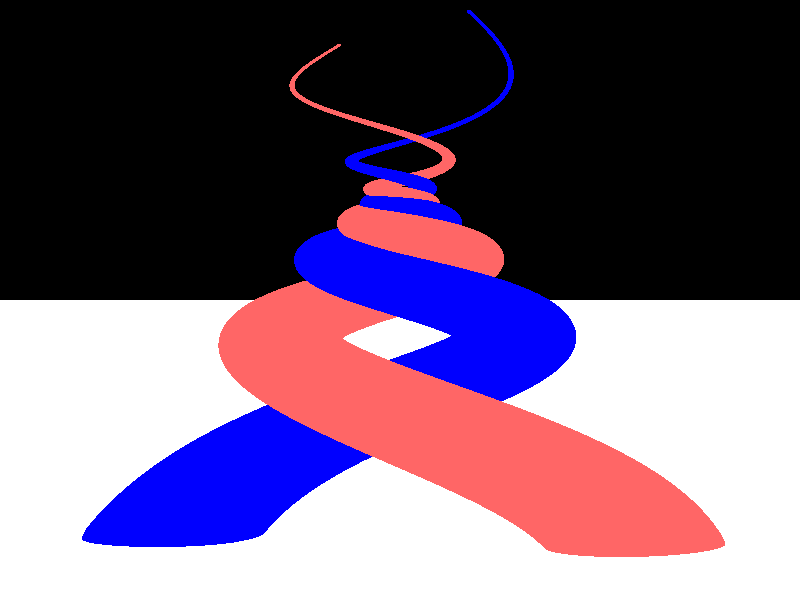 // Idea: Two spirals "snakes" that merge together and curl around each other
// They grow from ground from two different points
// They have some similar properties, some different 
// But like the fanfare vase
// Blob?

                       
                            
                            
camera { location <0,10,-50> right 0.75*x direction 2*z look_at <0,10,0>}


plane { y, 0 pigment { color rgb<1,1,1> } }                

light_source { <50,40,0> color rgb<1,1,1> }

                                                
#declare points = 100;                                                

#macro lover()
    sphere_sweep {
        cubic_spline
        points,
        #local point = 0;                  
        #local spin = 0;                 
        #local yy = -1.0;
        #while ( point < points)                
            #local from_bottom = point/points;
            #local from_top = 1.0-from_bottom;
            #local from_middle = 0.5-from_bottom;
            #local rad = from_top*from_top*2.0 + from_middle*from_middle*15 - 0;
            #local _thickness  = from_top*from_top*2.0 + 0.05;
            <sin(spin) * rad, yy, cos(spin) * rad>, _thickness
            #local spin = spin + 0.1 + from_bottom*0.8 - from_bottom*from_bottom*0.8;
            #local yy = yy + rad * 0.12;
            #local point = point + 1;   
        #end     
    }
#end

object { 
    lover( )
    pigment { color rgb<1,0.4,0.4> }
    rotate y*90        
    // Idead: color to change along y-axis (moods change)
}

object { 
    lover( )   
    pigment { color rgb<0,0,1> }                         
    // Idead: color to change along y-axis (moods change)
    rotate y*270
}